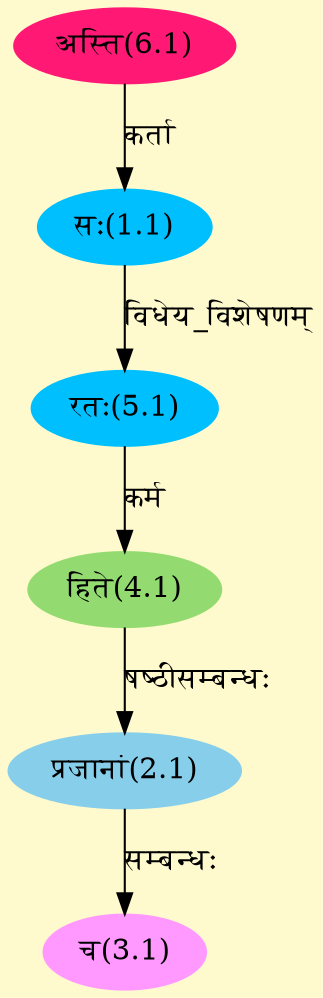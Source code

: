 digraph G{
rankdir=BT;
 compound=true;
 bgcolor="lemonchiffon1";
Node1_1 [style=filled, color="#00BFFF" label = "सः(1.1)"]
Node6_1 [style=filled, color="#FF1975" label = "अस्ति(6.1)"]
Node2_1 [style=filled, color="#87CEEB" label = "प्रजानां(2.1)"]
Node4_1 [style=filled, color="#93DB70" label = "हिते(4.1)"]
Node3_1 [style=filled, color="#FF99FF" label = "च(3.1)"]
Node5_1 [style=filled, color="#00BFFF" label = "रतः(5.1)"]
/* Start of Relations section */

Node1_1 -> Node6_1 [  label="कर्ता"  dir="back" ]
Node2_1 -> Node4_1 [  label="षष्ठीसम्बन्धः"  dir="back" ]
Node3_1 -> Node2_1 [  label="सम्बन्धः"  dir="back" ]
Node4_1 -> Node5_1 [  label="कर्म"  dir="back" ]
Node5_1 -> Node1_1 [  label="विधेय_विशेषणम्"  dir="back" ]
}
